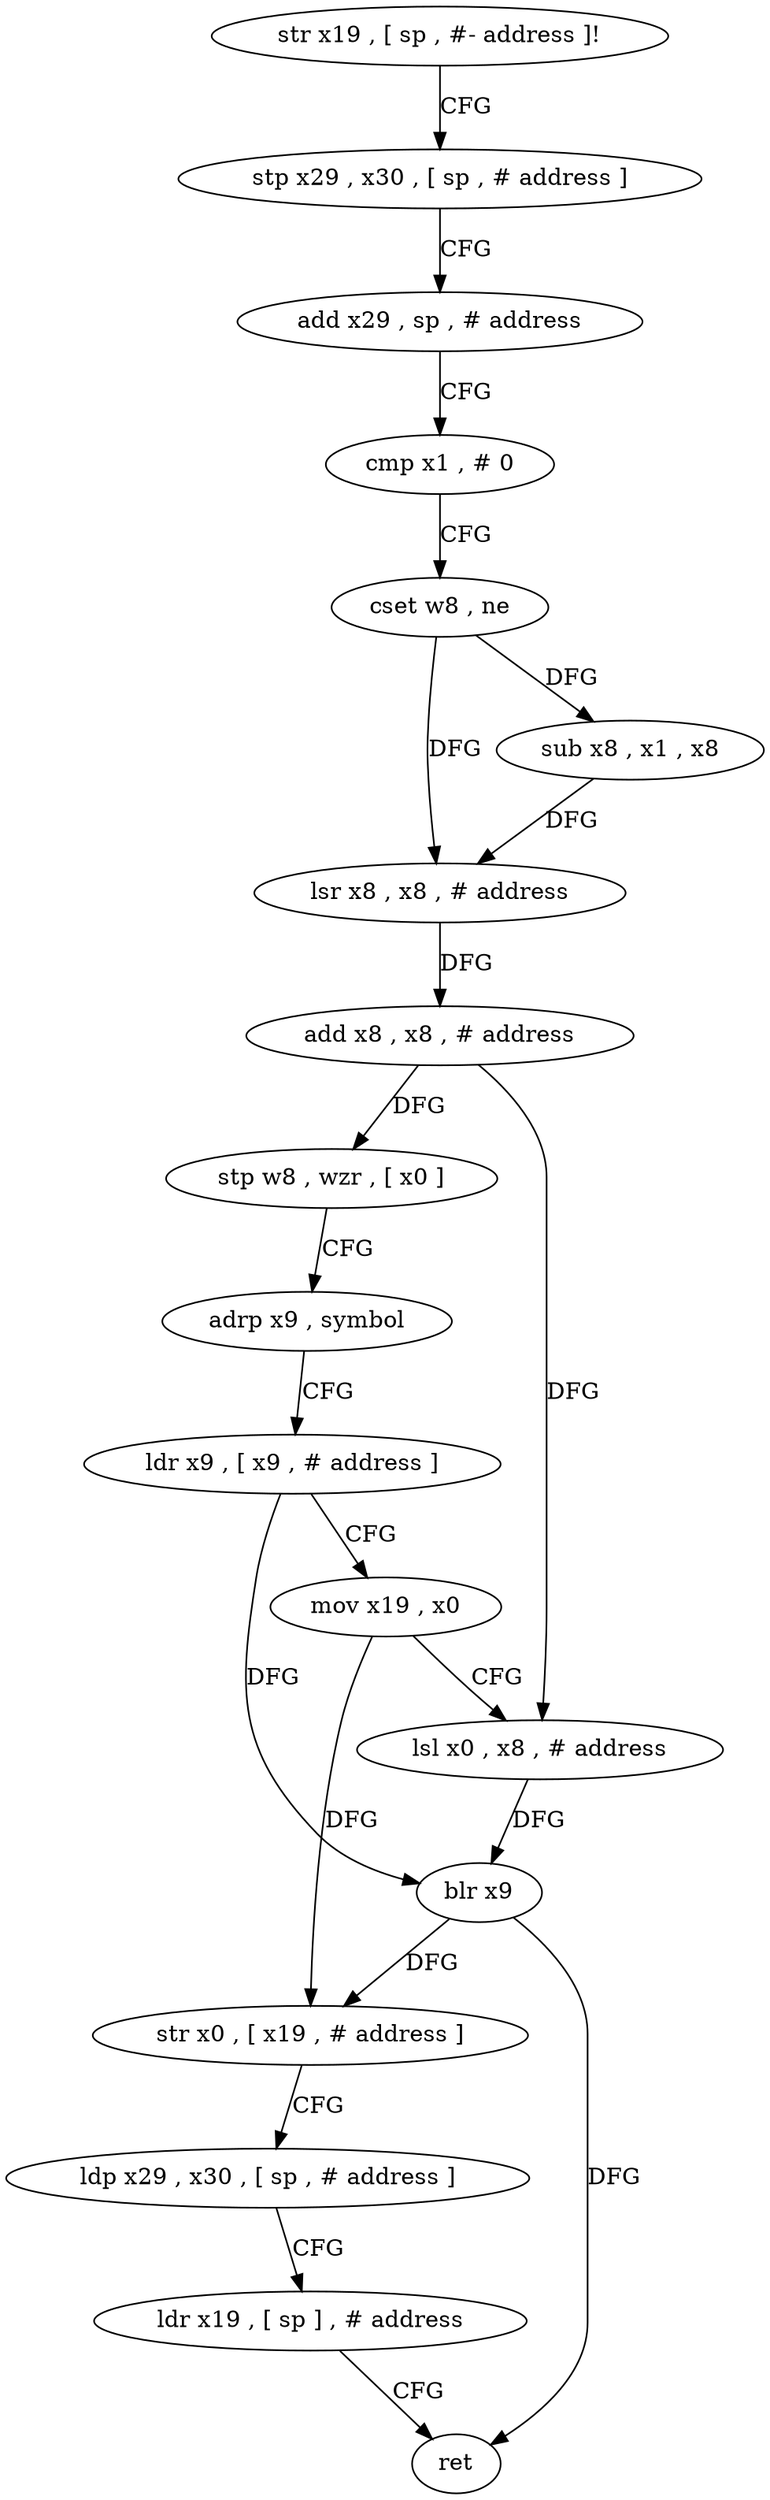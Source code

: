 digraph "func" {
"4226328" [label = "str x19 , [ sp , #- address ]!" ]
"4226332" [label = "stp x29 , x30 , [ sp , # address ]" ]
"4226336" [label = "add x29 , sp , # address" ]
"4226340" [label = "cmp x1 , # 0" ]
"4226344" [label = "cset w8 , ne" ]
"4226348" [label = "sub x8 , x1 , x8" ]
"4226352" [label = "lsr x8 , x8 , # address" ]
"4226356" [label = "add x8 , x8 , # address" ]
"4226360" [label = "stp w8 , wzr , [ x0 ]" ]
"4226364" [label = "adrp x9 , symbol" ]
"4226368" [label = "ldr x9 , [ x9 , # address ]" ]
"4226372" [label = "mov x19 , x0" ]
"4226376" [label = "lsl x0 , x8 , # address" ]
"4226380" [label = "blr x9" ]
"4226384" [label = "str x0 , [ x19 , # address ]" ]
"4226388" [label = "ldp x29 , x30 , [ sp , # address ]" ]
"4226392" [label = "ldr x19 , [ sp ] , # address" ]
"4226396" [label = "ret" ]
"4226328" -> "4226332" [ label = "CFG" ]
"4226332" -> "4226336" [ label = "CFG" ]
"4226336" -> "4226340" [ label = "CFG" ]
"4226340" -> "4226344" [ label = "CFG" ]
"4226344" -> "4226348" [ label = "DFG" ]
"4226344" -> "4226352" [ label = "DFG" ]
"4226348" -> "4226352" [ label = "DFG" ]
"4226352" -> "4226356" [ label = "DFG" ]
"4226356" -> "4226360" [ label = "DFG" ]
"4226356" -> "4226376" [ label = "DFG" ]
"4226360" -> "4226364" [ label = "CFG" ]
"4226364" -> "4226368" [ label = "CFG" ]
"4226368" -> "4226372" [ label = "CFG" ]
"4226368" -> "4226380" [ label = "DFG" ]
"4226372" -> "4226376" [ label = "CFG" ]
"4226372" -> "4226384" [ label = "DFG" ]
"4226376" -> "4226380" [ label = "DFG" ]
"4226380" -> "4226384" [ label = "DFG" ]
"4226380" -> "4226396" [ label = "DFG" ]
"4226384" -> "4226388" [ label = "CFG" ]
"4226388" -> "4226392" [ label = "CFG" ]
"4226392" -> "4226396" [ label = "CFG" ]
}
